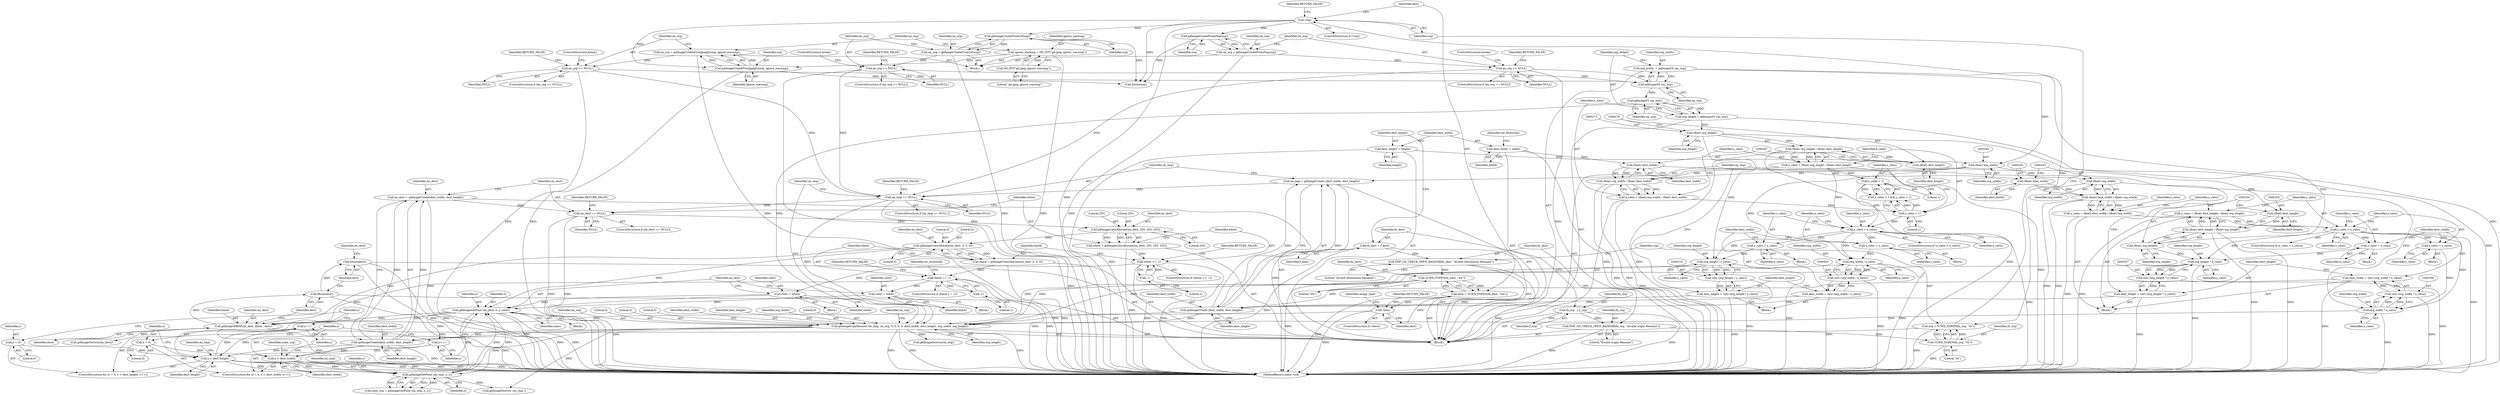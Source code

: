 digraph "0_php-src_b6f13a5ef9d6280cf984826a5de012a32c396cd4?w=1_2@API" {
"1000504" [label="(Call,fclose(dest))"];
"1000502" [label="(Call,fflush(dest))"];
"1000498" [label="(Call,gdImageWBMP(im_dest, black , dest))"];
"1000414" [label="(Call,gdImageColorAllocate(im_dest, 0, 0, 0))"];
"1000400" [label="(Call,gdImageColorAllocate(im_dest, 255, 255, 255))"];
"1000393" [label="(Call,im_dest == NULL)"];
"1000387" [label="(Call,im_dest = gdImageCreate(dest_width, dest_height))"];
"1000389" [label="(Call,gdImageCreate(dest_width, dest_height))"];
"1000372" [label="(Call,gdImageCopyResized (im_tmp, im_org, 0, 0, 0, 0, dest_width, dest_height, org_width, org_height))"];
"1000367" [label="(Call,im_tmp == NULL)"];
"1000361" [label="(Call,im_tmp = gdImageCreate (dest_width, dest_height))"];
"1000363" [label="(Call,gdImageCreate (dest_width, dest_height))"];
"1000347" [label="(Call,dest_width = (int) (org_width * x_ratio))"];
"1000349" [label="(Call,(int) (org_width * x_ratio))"];
"1000351" [label="(Call,org_width * x_ratio)"];
"1000322" [label="(Call,(float) org_width)"];
"1000263" [label="(Call,(float) org_width)"];
"1000252" [label="(Call,org_width  = gdImageSX (im_org))"];
"1000254" [label="(Call,gdImageSX (im_org))"];
"1000231" [label="(Call,im_org == NULL)"];
"1000225" [label="(Call,im_org = gdImageCreateFromJpegEx(org, ignore_warning))"];
"1000227" [label="(Call,gdImageCreateFromJpegEx(org, ignore_warning))"];
"1000191" [label="(Call,!org)"];
"1000185" [label="(Call,org = VCWD_FOPEN(fn_org, \"rb\"))"];
"1000187" [label="(Call,VCWD_FOPEN(fn_org, \"rb\"))"];
"1000179" [label="(Call,PHP_GD_CHECK_OPEN_BASEDIR(fn_org, \"Invalid origin filename\"))"];
"1000154" [label="(Call,fn_org  = f_org)"];
"1000221" [label="(Call,ignore_warning = INI_INT(\"gd.jpeg_ignore_warning\"))"];
"1000223" [label="(Call,INI_INT(\"gd.jpeg_ignore_warning\"))"];
"1000214" [label="(Call,im_org == NULL)"];
"1000209" [label="(Call,im_org = gdImageCreateFromGif(org))"];
"1000211" [label="(Call,gdImageCreateFromGif(org))"];
"1000243" [label="(Call,im_org == NULL)"];
"1000238" [label="(Call,im_org = gdImageCreateFromPng(org))"];
"1000240" [label="(Call,gdImageCreateFromPng(org))"];
"1000339" [label="(Call,x_ratio = y_ratio)"];
"1000335" [label="(Call,y_ratio < x_ratio)"];
"1000325" [label="(Call,y_ratio = (float) dest_height / (float) org_height)"];
"1000327" [label="(Call,(float) dest_height / (float) org_height)"];
"1000328" [label="(Call,(float) dest_height)"];
"1000275" [label="(Call,(float) dest_height)"];
"1000160" [label="(Call,dest_height = height)"];
"1000331" [label="(Call,(float) org_height)"];
"1000272" [label="(Call,(float) org_height)"];
"1000256" [label="(Call,org_height = gdImageSY (im_org))"];
"1000258" [label="(Call,gdImageSY (im_org))"];
"1000316" [label="(Call,x_ratio = (float) dest_width / (float) org_width)"];
"1000318" [label="(Call,(float) dest_width / (float) org_width)"];
"1000319" [label="(Call,(float) dest_width)"];
"1000266" [label="(Call,(float) dest_width)"];
"1000163" [label="(Call,dest_width = width)"];
"1000300" [label="(Call,dest_width = (int) (org_width / x_ratio))"];
"1000302" [label="(Call,(int) (org_width / x_ratio))"];
"1000304" [label="(Call,org_width / x_ratio)"];
"1000292" [label="(Call,x_ratio = y_ratio)"];
"1000288" [label="(Call,y_ratio > x_ratio)"];
"1000283" [label="(Call,y_ratio > 1)"];
"1000269" [label="(Call,y_ratio = (float) org_height / (float) dest_height)"];
"1000271" [label="(Call,(float) org_height / (float) dest_height)"];
"1000280" [label="(Call,x_ratio > 1)"];
"1000260" [label="(Call,x_ratio = (float) org_width / (float) dest_width)"];
"1000262" [label="(Call,(float) org_width / (float) dest_width)"];
"1000307" [label="(Call,dest_height = (int) (org_height / y_ratio))"];
"1000309" [label="(Call,(int) (org_height / y_ratio))"];
"1000311" [label="(Call,org_height / y_ratio)"];
"1000297" [label="(Call,y_ratio = x_ratio)"];
"1000354" [label="(Call,dest_height = (int) (org_height * y_ratio))"];
"1000356" [label="(Call,(int) (org_height * y_ratio))"];
"1000358" [label="(Call,org_height * y_ratio)"];
"1000344" [label="(Call,y_ratio = x_ratio)"];
"1000491" [label="(Call,gdImageSetPixel (im_dest, x, y, color))"];
"1000453" [label="(Call,gdImageGetPixel (im_tmp, x, y))"];
"1000445" [label="(Call,x < dest_width)"];
"1000442" [label="(Call,x = 0)"];
"1000448" [label="(Call,x++)"];
"1000435" [label="(Call,y < dest_height)"];
"1000432" [label="(Call,y = 0)"];
"1000438" [label="(Call,y++)"];
"1000488" [label="(Call,color = white)"];
"1000406" [label="(Call,white == -1)"];
"1000398" [label="(Call,white = gdImageColorAllocate(im_dest, 255, 255, 255))"];
"1000408" [label="(Call,-1)"];
"1000483" [label="(Call,color = black)"];
"1000420" [label="(Call,black == -1)"];
"1000412" [label="(Call,black = gdImageColorAllocate(im_dest, 0, 0, 0))"];
"1000422" [label="(Call,-1)"];
"1000201" [label="(Call,!dest)"];
"1000195" [label="(Call,dest = VCWD_FOPEN(fn_dest, \"wb\"))"];
"1000197" [label="(Call,VCWD_FOPEN(fn_dest, \"wb\"))"];
"1000182" [label="(Call,PHP_GD_CHECK_OPEN_BASEDIR(fn_dest, \"Invalid destination filename\"))"];
"1000157" [label="(Call,fn_dest = f_dest)"];
"1000167" [label="(Identifier,int_threshold)"];
"1000183" [label="(Identifier,fn_dest)"];
"1000433" [label="(Identifier,y)"];
"1000445" [label="(Call,x < dest_width)"];
"1000179" [label="(Call,PHP_GD_CHECK_OPEN_BASEDIR(fn_org, \"Invalid origin filename\"))"];
"1000213" [label="(ControlStructure,if (im_org == NULL))"];
"1000223" [label="(Call,INI_INT(\"gd.jpeg_ignore_warning\"))"];
"1000159" [label="(Identifier,f_dest)"];
"1000307" [label="(Call,dest_height = (int) (org_height / y_ratio))"];
"1000383" [label="(Call,gdImageDestroy(im_org))"];
"1000505" [label="(Identifier,dest)"];
"1000191" [label="(Call,!org)"];
"1000496" [label="(Call,gdImageDestroy (im_tmp ))"];
"1000296" [label="(Block,)"];
"1000156" [label="(Identifier,f_org)"];
"1000343" [label="(Block,)"];
"1000366" [label="(ControlStructure,if (im_tmp == NULL ))"];
"1000340" [label="(Identifier,x_ratio)"];
"1000311" [label="(Call,org_height / y_ratio)"];
"1000324" [label="(Identifier,org_width)"];
"1000162" [label="(Identifier,height)"];
"1000272" [label="(Call,(float) org_height)"];
"1000318" [label="(Call,(float) dest_width / (float) org_width)"];
"1000302" [label="(Call,(int) (org_width / x_ratio))"];
"1000404" [label="(Literal,255)"];
"1000378" [label="(Literal,0)"];
"1000431" [label="(ControlStructure,for (y = 0; y < dest_height; y++))"];
"1000484" [label="(Identifier,color)"];
"1000206" [label="(Identifier,image_type)"];
"1000408" [label="(Call,-1)"];
"1000399" [label="(Identifier,white)"];
"1000187" [label="(Call,VCWD_FOPEN(fn_org, \"rb\"))"];
"1000244" [label="(Identifier,im_org)"];
"1000345" [label="(Identifier,y_ratio)"];
"1000487" [label="(Block,)"];
"1000196" [label="(Identifier,dest)"];
"1000417" [label="(Literal,0)"];
"1000319" [label="(Call,(float) dest_width)"];
"1000230" [label="(ControlStructure,if (im_org == NULL))"];
"1000351" [label="(Call,org_width * x_ratio)"];
"1000185" [label="(Call,org = VCWD_FOPEN(fn_org, \"rb\"))"];
"1000400" [label="(Call,gdImageColorAllocate(im_dest, 255, 255, 255))"];
"1000212" [label="(Identifier,org)"];
"1000330" [label="(Identifier,dest_height)"];
"1000304" [label="(Call,org_width / x_ratio)"];
"1000157" [label="(Call,fn_dest = f_dest)"];
"1000407" [label="(Identifier,white)"];
"1000287" [label="(ControlStructure,if (y_ratio > x_ratio))"];
"1000334" [label="(ControlStructure,if (y_ratio < x_ratio))"];
"1000371" [label="(Identifier,RETURN_FALSE)"];
"1000406" [label="(Call,white == -1)"];
"1000211" [label="(Call,gdImageCreateFromGif(org))"];
"1000348" [label="(Identifier,dest_width)"];
"1000491" [label="(Call,gdImageSetPixel (im_dest, x, y, color))"];
"1000317" [label="(Identifier,x_ratio)"];
"1000373" [label="(Identifier,im_tmp)"];
"1000335" [label="(Call,y_ratio < x_ratio)"];
"1000268" [label="(Identifier,dest_width)"];
"1000263" [label="(Call,(float) org_width)"];
"1000199" [label="(Literal,\"wb\")"];
"1000207" [label="(Block,)"];
"1000485" [label="(Identifier,black)"];
"1000274" [label="(Identifier,org_height)"];
"1000306" [label="(Identifier,x_ratio)"];
"1000393" [label="(Call,im_dest == NULL)"];
"1000288" [label="(Call,y_ratio > x_ratio)"];
"1000280" [label="(Call,x_ratio > 1)"];
"1000395" [label="(Identifier,NULL)"];
"1000281" [label="(Identifier,x_ratio)"];
"1000413" [label="(Identifier,black)"];
"1000226" [label="(Identifier,im_org)"];
"1000275" [label="(Call,(float) dest_height)"];
"1000242" [label="(ControlStructure,if (im_org == NULL))"];
"1000506" [label="(Call,gdImageDestroy(im_dest))"];
"1000391" [label="(Identifier,dest_height)"];
"1000221" [label="(Call,ignore_warning = INI_INT(\"gd.jpeg_ignore_warning\"))"];
"1000432" [label="(Call,y = 0)"];
"1000456" [label="(Identifier,y)"];
"1000298" [label="(Identifier,y_ratio)"];
"1000285" [label="(Literal,1)"];
"1000427" [label="(Identifier,int_threshold)"];
"1000502" [label="(Call,fflush(dest))"];
"1000337" [label="(Identifier,x_ratio)"];
"1000497" [label="(Identifier,im_tmp)"];
"1000509" [label="(MethodReturn,static void)"];
"1000210" [label="(Identifier,im_org)"];
"1000194" [label="(Identifier,RETURN_FALSE)"];
"1000325" [label="(Call,y_ratio = (float) dest_height / (float) org_height)"];
"1000163" [label="(Call,dest_width = width)"];
"1000190" [label="(ControlStructure,if (!org))"];
"1000231" [label="(Call,im_org == NULL)"];
"1000504" [label="(Call,fclose(dest))"];
"1000181" [label="(Literal,\"Invalid origin filename\")"];
"1000322" [label="(Call,(float) org_width)"];
"1000425" [label="(Identifier,RETURN_FALSE)"];
"1000247" [label="(Identifier,RETURN_FALSE)"];
"1000367" [label="(Call,im_tmp == NULL)"];
"1000259" [label="(Identifier,im_org)"];
"1000402" [label="(Literal,255)"];
"1000339" [label="(Call,x_ratio = y_ratio)"];
"1000421" [label="(Identifier,black)"];
"1000354" [label="(Call,dest_height = (int) (org_height * y_ratio))"];
"1000394" [label="(Identifier,im_dest)"];
"1000271" [label="(Call,(float) org_height / (float) dest_height)"];
"1000265" [label="(Identifier,org_width)"];
"1000299" [label="(Identifier,x_ratio)"];
"1000415" [label="(Identifier,im_dest)"];
"1000192" [label="(Identifier,org)"];
"1000316" [label="(Call,x_ratio = (float) dest_width / (float) org_width)"];
"1000305" [label="(Identifier,org_width)"];
"1000500" [label="(Identifier,black)"];
"1000403" [label="(Literal,255)"];
"1000229" [label="(Identifier,ignore_warning)"];
"1000381" [label="(Identifier,org_width)"];
"1000495" [label="(Identifier,color)"];
"1000455" [label="(Identifier,x)"];
"1000225" [label="(Call,im_org = gdImageCreateFromJpegEx(org, ignore_warning))"];
"1000202" [label="(Identifier,dest)"];
"1000382" [label="(Identifier,org_height)"];
"1000398" [label="(Call,white = gdImageColorAllocate(im_dest, 255, 255, 255))"];
"1000186" [label="(Identifier,org)"];
"1000292" [label="(Call,x_ratio = y_ratio)"];
"1000499" [label="(Identifier,im_dest)"];
"1000416" [label="(Literal,0)"];
"1000215" [label="(Identifier,im_org)"];
"1000248" [label="(ControlStructure,break;)"];
"1000349" [label="(Call,(int) (org_width * x_ratio))"];
"1000241" [label="(Identifier,org)"];
"1000437" [label="(Identifier,dest_height)"];
"1000236" [label="(ControlStructure,break;)"];
"1000108" [label="(Block,)"];
"1000452" [label="(Identifier,color_org)"];
"1000344" [label="(Call,y_ratio = x_ratio)"];
"1000409" [label="(Literal,1)"];
"1000232" [label="(Identifier,im_org)"];
"1000450" [label="(Block,)"];
"1000270" [label="(Identifier,y_ratio)"];
"1000353" [label="(Identifier,x_ratio)"];
"1000420" [label="(Call,black == -1)"];
"1000352" [label="(Identifier,org_width)"];
"1000261" [label="(Identifier,x_ratio)"];
"1000266" [label="(Call,(float) dest_width)"];
"1000356" [label="(Call,(int) (org_height * y_ratio))"];
"1000346" [label="(Identifier,x_ratio)"];
"1000488" [label="(Call,color = white)"];
"1000243" [label="(Call,im_org == NULL)"];
"1000269" [label="(Call,y_ratio = (float) org_height / (float) dest_height)"];
"1000362" [label="(Identifier,im_tmp)"];
"1000233" [label="(Identifier,NULL)"];
"1000309" [label="(Call,(int) (org_height / y_ratio))"];
"1000451" [label="(Call,color_org = gdImageGetPixel (im_tmp, x, y))"];
"1000423" [label="(Literal,1)"];
"1000189" [label="(Literal,\"rb\")"];
"1000374" [label="(Identifier,im_org)"];
"1000377" [label="(Literal,0)"];
"1000308" [label="(Identifier,dest_height)"];
"1000201" [label="(Call,!dest)"];
"1000453" [label="(Call,gdImageGetPixel (im_tmp, x, y))"];
"1000262" [label="(Call,(float) org_width / (float) dest_width)"];
"1000336" [label="(Identifier,y_ratio)"];
"1000257" [label="(Identifier,org_height)"];
"1000454" [label="(Identifier,im_tmp)"];
"1000376" [label="(Literal,0)"];
"1000333" [label="(Identifier,org_height)"];
"1000434" [label="(Literal,0)"];
"1000446" [label="(Identifier,x)"];
"1000327" [label="(Call,(float) dest_height / (float) org_height)"];
"1000412" [label="(Call,black = gdImageColorAllocate(im_dest, 0, 0, 0))"];
"1000392" [label="(ControlStructure,if (im_dest == NULL))"];
"1000418" [label="(Literal,0)"];
"1000240" [label="(Call,gdImageCreateFromPng(org))"];
"1000209" [label="(Call,im_org = gdImageCreateFromGif(org))"];
"1000359" [label="(Identifier,org_height)"];
"1000444" [label="(Literal,0)"];
"1000154" [label="(Call,fn_org  = f_org)"];
"1000390" [label="(Identifier,dest_width)"];
"1000365" [label="(Identifier,dest_height)"];
"1000347" [label="(Call,dest_width = (int) (org_width * x_ratio))"];
"1000379" [label="(Identifier,dest_width)"];
"1000363" [label="(Call,gdImageCreate (dest_width, dest_height))"];
"1000422" [label="(Call,-1)"];
"1000483" [label="(Call,color = black)"];
"1000372" [label="(Call,gdImageCopyResized (im_tmp, im_org, 0, 0, 0, 0, dest_width, dest_height, org_width, org_height))"];
"1000388" [label="(Identifier,im_dest)"];
"1000253" [label="(Identifier,org_width)"];
"1000238" [label="(Call,im_org = gdImageCreateFromPng(org))"];
"1000277" [label="(Identifier,dest_height)"];
"1000290" [label="(Identifier,x_ratio)"];
"1000503" [label="(Identifier,dest)"];
"1000507" [label="(Identifier,im_dest)"];
"1000449" [label="(Identifier,x)"];
"1000164" [label="(Identifier,dest_width)"];
"1000180" [label="(Identifier,fn_org)"];
"1000297" [label="(Call,y_ratio = x_ratio)"];
"1000254" [label="(Call,gdImageSX (im_org))"];
"1000161" [label="(Identifier,dest_height)"];
"1000380" [label="(Identifier,dest_height)"];
"1000360" [label="(Identifier,y_ratio)"];
"1000361" [label="(Call,im_tmp = gdImageCreate (dest_width, dest_height))"];
"1000204" [label="(Identifier,RETURN_FALSE)"];
"1000439" [label="(Identifier,y)"];
"1000493" [label="(Identifier,x)"];
"1000441" [label="(ControlStructure,for (x = 0; x < dest_width; x++))"];
"1000401" [label="(Identifier,im_dest)"];
"1000235" [label="(Identifier,RETURN_FALSE)"];
"1000389" [label="(Call,gdImageCreate(dest_width, dest_height))"];
"1000289" [label="(Identifier,y_ratio)"];
"1000315" [label="(Block,)"];
"1000284" [label="(Identifier,y_ratio)"];
"1000442" [label="(Call,x = 0)"];
"1000411" [label="(Identifier,RETURN_FALSE)"];
"1000256" [label="(Call,org_height = gdImageSY (im_org))"];
"1000301" [label="(Identifier,dest_width)"];
"1000219" [label="(ControlStructure,break;)"];
"1000283" [label="(Call,y_ratio > 1)"];
"1000492" [label="(Identifier,im_dest)"];
"1000155" [label="(Identifier,fn_org)"];
"1000375" [label="(Literal,0)"];
"1000482" [label="(Block,)"];
"1000369" [label="(Identifier,NULL)"];
"1000214" [label="(Call,im_org == NULL)"];
"1000364" [label="(Identifier,dest_width)"];
"1000313" [label="(Identifier,y_ratio)"];
"1000443" [label="(Identifier,x)"];
"1000326" [label="(Identifier,y_ratio)"];
"1000198" [label="(Identifier,fn_dest)"];
"1000224" [label="(Literal,\"gd.jpeg_ignore_warning\")"];
"1000368" [label="(Identifier,im_tmp)"];
"1000255" [label="(Identifier,im_org)"];
"1000321" [label="(Identifier,dest_width)"];
"1000239" [label="(Identifier,im_org)"];
"1000160" [label="(Call,dest_height = height)"];
"1000447" [label="(Identifier,dest_width)"];
"1000195" [label="(Call,dest = VCWD_FOPEN(fn_dest, \"wb\"))"];
"1000165" [label="(Identifier,width)"];
"1000279" [label="(Call,x_ratio > 1 && y_ratio > 1)"];
"1000358" [label="(Call,org_height * y_ratio)"];
"1000414" [label="(Call,gdImageColorAllocate(im_dest, 0, 0, 0))"];
"1000397" [label="(Identifier,RETURN_FALSE)"];
"1000384" [label="(Identifier,im_org)"];
"1000385" [label="(Call,fclose(org))"];
"1000188" [label="(Identifier,fn_org)"];
"1000436" [label="(Identifier,y)"];
"1000222" [label="(Identifier,ignore_warning)"];
"1000490" [label="(Identifier,white)"];
"1000158" [label="(Identifier,fn_dest)"];
"1000405" [label="(ControlStructure,if (white == -1))"];
"1000498" [label="(Call,gdImageWBMP(im_dest, black , dest))"];
"1000438" [label="(Call,y++)"];
"1000200" [label="(ControlStructure,if (!dest))"];
"1000328" [label="(Call,(float) dest_height)"];
"1000294" [label="(Identifier,y_ratio)"];
"1000355" [label="(Identifier,dest_height)"];
"1000218" [label="(Identifier,RETURN_FALSE)"];
"1000435" [label="(Call,y < dest_height)"];
"1000282" [label="(Literal,1)"];
"1000419" [label="(ControlStructure,if (black == -1))"];
"1000341" [label="(Identifier,y_ratio)"];
"1000228" [label="(Identifier,org)"];
"1000338" [label="(Block,)"];
"1000258" [label="(Call,gdImageSY (im_org))"];
"1000331" [label="(Call,(float) org_height)"];
"1000252" [label="(Call,org_width  = gdImageSX (im_org))"];
"1000387" [label="(Call,im_dest = gdImageCreate(dest_width, dest_height))"];
"1000286" [label="(Block,)"];
"1000245" [label="(Identifier,NULL)"];
"1000291" [label="(Block,)"];
"1000293" [label="(Identifier,x_ratio)"];
"1000312" [label="(Identifier,org_height)"];
"1000300" [label="(Call,dest_width = (int) (org_width / x_ratio))"];
"1000501" [label="(Identifier,dest)"];
"1000260" [label="(Call,x_ratio = (float) org_width / (float) dest_width)"];
"1000197" [label="(Call,VCWD_FOPEN(fn_dest, \"wb\"))"];
"1000489" [label="(Identifier,color)"];
"1000182" [label="(Call,PHP_GD_CHECK_OPEN_BASEDIR(fn_dest, \"Invalid destination filename\"))"];
"1000227" [label="(Call,gdImageCreateFromJpegEx(org, ignore_warning))"];
"1000494" [label="(Identifier,y)"];
"1000216" [label="(Identifier,NULL)"];
"1000448" [label="(Call,x++)"];
"1000184" [label="(Literal,\"Invalid destination filename\")"];
"1000504" -> "1000108"  [label="AST: "];
"1000504" -> "1000505"  [label="CFG: "];
"1000505" -> "1000504"  [label="AST: "];
"1000507" -> "1000504"  [label="CFG: "];
"1000504" -> "1000509"  [label="DDG: "];
"1000504" -> "1000509"  [label="DDG: "];
"1000502" -> "1000504"  [label="DDG: "];
"1000502" -> "1000108"  [label="AST: "];
"1000502" -> "1000503"  [label="CFG: "];
"1000503" -> "1000502"  [label="AST: "];
"1000505" -> "1000502"  [label="CFG: "];
"1000502" -> "1000509"  [label="DDG: "];
"1000498" -> "1000502"  [label="DDG: "];
"1000498" -> "1000108"  [label="AST: "];
"1000498" -> "1000501"  [label="CFG: "];
"1000499" -> "1000498"  [label="AST: "];
"1000500" -> "1000498"  [label="AST: "];
"1000501" -> "1000498"  [label="AST: "];
"1000503" -> "1000498"  [label="CFG: "];
"1000498" -> "1000509"  [label="DDG: "];
"1000498" -> "1000509"  [label="DDG: "];
"1000414" -> "1000498"  [label="DDG: "];
"1000491" -> "1000498"  [label="DDG: "];
"1000420" -> "1000498"  [label="DDG: "];
"1000201" -> "1000498"  [label="DDG: "];
"1000498" -> "1000506"  [label="DDG: "];
"1000414" -> "1000412"  [label="AST: "];
"1000414" -> "1000418"  [label="CFG: "];
"1000415" -> "1000414"  [label="AST: "];
"1000416" -> "1000414"  [label="AST: "];
"1000417" -> "1000414"  [label="AST: "];
"1000418" -> "1000414"  [label="AST: "];
"1000412" -> "1000414"  [label="CFG: "];
"1000414" -> "1000412"  [label="DDG: "];
"1000414" -> "1000412"  [label="DDG: "];
"1000400" -> "1000414"  [label="DDG: "];
"1000414" -> "1000491"  [label="DDG: "];
"1000400" -> "1000398"  [label="AST: "];
"1000400" -> "1000404"  [label="CFG: "];
"1000401" -> "1000400"  [label="AST: "];
"1000402" -> "1000400"  [label="AST: "];
"1000403" -> "1000400"  [label="AST: "];
"1000404" -> "1000400"  [label="AST: "];
"1000398" -> "1000400"  [label="CFG: "];
"1000400" -> "1000398"  [label="DDG: "];
"1000400" -> "1000398"  [label="DDG: "];
"1000393" -> "1000400"  [label="DDG: "];
"1000393" -> "1000392"  [label="AST: "];
"1000393" -> "1000395"  [label="CFG: "];
"1000394" -> "1000393"  [label="AST: "];
"1000395" -> "1000393"  [label="AST: "];
"1000397" -> "1000393"  [label="CFG: "];
"1000399" -> "1000393"  [label="CFG: "];
"1000393" -> "1000509"  [label="DDG: "];
"1000393" -> "1000509"  [label="DDG: "];
"1000387" -> "1000393"  [label="DDG: "];
"1000367" -> "1000393"  [label="DDG: "];
"1000387" -> "1000108"  [label="AST: "];
"1000387" -> "1000389"  [label="CFG: "];
"1000388" -> "1000387"  [label="AST: "];
"1000389" -> "1000387"  [label="AST: "];
"1000394" -> "1000387"  [label="CFG: "];
"1000387" -> "1000509"  [label="DDG: "];
"1000389" -> "1000387"  [label="DDG: "];
"1000389" -> "1000387"  [label="DDG: "];
"1000389" -> "1000391"  [label="CFG: "];
"1000390" -> "1000389"  [label="AST: "];
"1000391" -> "1000389"  [label="AST: "];
"1000389" -> "1000509"  [label="DDG: "];
"1000372" -> "1000389"  [label="DDG: "];
"1000372" -> "1000389"  [label="DDG: "];
"1000389" -> "1000435"  [label="DDG: "];
"1000389" -> "1000445"  [label="DDG: "];
"1000372" -> "1000108"  [label="AST: "];
"1000372" -> "1000382"  [label="CFG: "];
"1000373" -> "1000372"  [label="AST: "];
"1000374" -> "1000372"  [label="AST: "];
"1000375" -> "1000372"  [label="AST: "];
"1000376" -> "1000372"  [label="AST: "];
"1000377" -> "1000372"  [label="AST: "];
"1000378" -> "1000372"  [label="AST: "];
"1000379" -> "1000372"  [label="AST: "];
"1000380" -> "1000372"  [label="AST: "];
"1000381" -> "1000372"  [label="AST: "];
"1000382" -> "1000372"  [label="AST: "];
"1000384" -> "1000372"  [label="CFG: "];
"1000372" -> "1000509"  [label="DDG: "];
"1000372" -> "1000509"  [label="DDG: "];
"1000372" -> "1000509"  [label="DDG: "];
"1000367" -> "1000372"  [label="DDG: "];
"1000258" -> "1000372"  [label="DDG: "];
"1000363" -> "1000372"  [label="DDG: "];
"1000363" -> "1000372"  [label="DDG: "];
"1000304" -> "1000372"  [label="DDG: "];
"1000351" -> "1000372"  [label="DDG: "];
"1000311" -> "1000372"  [label="DDG: "];
"1000358" -> "1000372"  [label="DDG: "];
"1000372" -> "1000383"  [label="DDG: "];
"1000372" -> "1000453"  [label="DDG: "];
"1000372" -> "1000496"  [label="DDG: "];
"1000367" -> "1000366"  [label="AST: "];
"1000367" -> "1000369"  [label="CFG: "];
"1000368" -> "1000367"  [label="AST: "];
"1000369" -> "1000367"  [label="AST: "];
"1000371" -> "1000367"  [label="CFG: "];
"1000373" -> "1000367"  [label="CFG: "];
"1000367" -> "1000509"  [label="DDG: "];
"1000361" -> "1000367"  [label="DDG: "];
"1000231" -> "1000367"  [label="DDG: "];
"1000214" -> "1000367"  [label="DDG: "];
"1000243" -> "1000367"  [label="DDG: "];
"1000361" -> "1000108"  [label="AST: "];
"1000361" -> "1000363"  [label="CFG: "];
"1000362" -> "1000361"  [label="AST: "];
"1000363" -> "1000361"  [label="AST: "];
"1000368" -> "1000361"  [label="CFG: "];
"1000361" -> "1000509"  [label="DDG: "];
"1000363" -> "1000361"  [label="DDG: "];
"1000363" -> "1000361"  [label="DDG: "];
"1000363" -> "1000365"  [label="CFG: "];
"1000364" -> "1000363"  [label="AST: "];
"1000365" -> "1000363"  [label="AST: "];
"1000347" -> "1000363"  [label="DDG: "];
"1000300" -> "1000363"  [label="DDG: "];
"1000307" -> "1000363"  [label="DDG: "];
"1000354" -> "1000363"  [label="DDG: "];
"1000347" -> "1000315"  [label="AST: "];
"1000347" -> "1000349"  [label="CFG: "];
"1000348" -> "1000347"  [label="AST: "];
"1000349" -> "1000347"  [label="AST: "];
"1000355" -> "1000347"  [label="CFG: "];
"1000347" -> "1000509"  [label="DDG: "];
"1000349" -> "1000347"  [label="DDG: "];
"1000349" -> "1000351"  [label="CFG: "];
"1000350" -> "1000349"  [label="AST: "];
"1000351" -> "1000349"  [label="AST: "];
"1000349" -> "1000509"  [label="DDG: "];
"1000351" -> "1000349"  [label="DDG: "];
"1000351" -> "1000349"  [label="DDG: "];
"1000351" -> "1000353"  [label="CFG: "];
"1000352" -> "1000351"  [label="AST: "];
"1000353" -> "1000351"  [label="AST: "];
"1000351" -> "1000509"  [label="DDG: "];
"1000322" -> "1000351"  [label="DDG: "];
"1000339" -> "1000351"  [label="DDG: "];
"1000335" -> "1000351"  [label="DDG: "];
"1000322" -> "1000318"  [label="AST: "];
"1000322" -> "1000324"  [label="CFG: "];
"1000323" -> "1000322"  [label="AST: "];
"1000324" -> "1000322"  [label="AST: "];
"1000318" -> "1000322"  [label="CFG: "];
"1000322" -> "1000318"  [label="DDG: "];
"1000263" -> "1000322"  [label="DDG: "];
"1000263" -> "1000262"  [label="AST: "];
"1000263" -> "1000265"  [label="CFG: "];
"1000264" -> "1000263"  [label="AST: "];
"1000265" -> "1000263"  [label="AST: "];
"1000267" -> "1000263"  [label="CFG: "];
"1000263" -> "1000262"  [label="DDG: "];
"1000252" -> "1000263"  [label="DDG: "];
"1000263" -> "1000304"  [label="DDG: "];
"1000252" -> "1000108"  [label="AST: "];
"1000252" -> "1000254"  [label="CFG: "];
"1000253" -> "1000252"  [label="AST: "];
"1000254" -> "1000252"  [label="AST: "];
"1000257" -> "1000252"  [label="CFG: "];
"1000252" -> "1000509"  [label="DDG: "];
"1000254" -> "1000252"  [label="DDG: "];
"1000254" -> "1000255"  [label="CFG: "];
"1000255" -> "1000254"  [label="AST: "];
"1000231" -> "1000254"  [label="DDG: "];
"1000214" -> "1000254"  [label="DDG: "];
"1000243" -> "1000254"  [label="DDG: "];
"1000254" -> "1000258"  [label="DDG: "];
"1000231" -> "1000230"  [label="AST: "];
"1000231" -> "1000233"  [label="CFG: "];
"1000232" -> "1000231"  [label="AST: "];
"1000233" -> "1000231"  [label="AST: "];
"1000235" -> "1000231"  [label="CFG: "];
"1000236" -> "1000231"  [label="CFG: "];
"1000231" -> "1000509"  [label="DDG: "];
"1000225" -> "1000231"  [label="DDG: "];
"1000225" -> "1000207"  [label="AST: "];
"1000225" -> "1000227"  [label="CFG: "];
"1000226" -> "1000225"  [label="AST: "];
"1000227" -> "1000225"  [label="AST: "];
"1000232" -> "1000225"  [label="CFG: "];
"1000225" -> "1000509"  [label="DDG: "];
"1000227" -> "1000225"  [label="DDG: "];
"1000227" -> "1000225"  [label="DDG: "];
"1000227" -> "1000229"  [label="CFG: "];
"1000228" -> "1000227"  [label="AST: "];
"1000229" -> "1000227"  [label="AST: "];
"1000227" -> "1000509"  [label="DDG: "];
"1000191" -> "1000227"  [label="DDG: "];
"1000221" -> "1000227"  [label="DDG: "];
"1000227" -> "1000385"  [label="DDG: "];
"1000191" -> "1000190"  [label="AST: "];
"1000191" -> "1000192"  [label="CFG: "];
"1000192" -> "1000191"  [label="AST: "];
"1000194" -> "1000191"  [label="CFG: "];
"1000196" -> "1000191"  [label="CFG: "];
"1000191" -> "1000509"  [label="DDG: "];
"1000185" -> "1000191"  [label="DDG: "];
"1000191" -> "1000211"  [label="DDG: "];
"1000191" -> "1000240"  [label="DDG: "];
"1000191" -> "1000385"  [label="DDG: "];
"1000185" -> "1000108"  [label="AST: "];
"1000185" -> "1000187"  [label="CFG: "];
"1000186" -> "1000185"  [label="AST: "];
"1000187" -> "1000185"  [label="AST: "];
"1000192" -> "1000185"  [label="CFG: "];
"1000185" -> "1000509"  [label="DDG: "];
"1000187" -> "1000185"  [label="DDG: "];
"1000187" -> "1000185"  [label="DDG: "];
"1000187" -> "1000189"  [label="CFG: "];
"1000188" -> "1000187"  [label="AST: "];
"1000189" -> "1000187"  [label="AST: "];
"1000187" -> "1000509"  [label="DDG: "];
"1000179" -> "1000187"  [label="DDG: "];
"1000179" -> "1000108"  [label="AST: "];
"1000179" -> "1000181"  [label="CFG: "];
"1000180" -> "1000179"  [label="AST: "];
"1000181" -> "1000179"  [label="AST: "];
"1000183" -> "1000179"  [label="CFG: "];
"1000179" -> "1000509"  [label="DDG: "];
"1000154" -> "1000179"  [label="DDG: "];
"1000154" -> "1000108"  [label="AST: "];
"1000154" -> "1000156"  [label="CFG: "];
"1000155" -> "1000154"  [label="AST: "];
"1000156" -> "1000154"  [label="AST: "];
"1000158" -> "1000154"  [label="CFG: "];
"1000154" -> "1000509"  [label="DDG: "];
"1000221" -> "1000207"  [label="AST: "];
"1000221" -> "1000223"  [label="CFG: "];
"1000222" -> "1000221"  [label="AST: "];
"1000223" -> "1000221"  [label="AST: "];
"1000226" -> "1000221"  [label="CFG: "];
"1000221" -> "1000509"  [label="DDG: "];
"1000223" -> "1000221"  [label="DDG: "];
"1000223" -> "1000224"  [label="CFG: "];
"1000224" -> "1000223"  [label="AST: "];
"1000214" -> "1000213"  [label="AST: "];
"1000214" -> "1000216"  [label="CFG: "];
"1000215" -> "1000214"  [label="AST: "];
"1000216" -> "1000214"  [label="AST: "];
"1000218" -> "1000214"  [label="CFG: "];
"1000219" -> "1000214"  [label="CFG: "];
"1000214" -> "1000509"  [label="DDG: "];
"1000209" -> "1000214"  [label="DDG: "];
"1000209" -> "1000207"  [label="AST: "];
"1000209" -> "1000211"  [label="CFG: "];
"1000210" -> "1000209"  [label="AST: "];
"1000211" -> "1000209"  [label="AST: "];
"1000215" -> "1000209"  [label="CFG: "];
"1000209" -> "1000509"  [label="DDG: "];
"1000211" -> "1000209"  [label="DDG: "];
"1000211" -> "1000212"  [label="CFG: "];
"1000212" -> "1000211"  [label="AST: "];
"1000211" -> "1000385"  [label="DDG: "];
"1000243" -> "1000242"  [label="AST: "];
"1000243" -> "1000245"  [label="CFG: "];
"1000244" -> "1000243"  [label="AST: "];
"1000245" -> "1000243"  [label="AST: "];
"1000247" -> "1000243"  [label="CFG: "];
"1000248" -> "1000243"  [label="CFG: "];
"1000243" -> "1000509"  [label="DDG: "];
"1000238" -> "1000243"  [label="DDG: "];
"1000238" -> "1000207"  [label="AST: "];
"1000238" -> "1000240"  [label="CFG: "];
"1000239" -> "1000238"  [label="AST: "];
"1000240" -> "1000238"  [label="AST: "];
"1000244" -> "1000238"  [label="CFG: "];
"1000238" -> "1000509"  [label="DDG: "];
"1000240" -> "1000238"  [label="DDG: "];
"1000240" -> "1000241"  [label="CFG: "];
"1000241" -> "1000240"  [label="AST: "];
"1000240" -> "1000385"  [label="DDG: "];
"1000339" -> "1000338"  [label="AST: "];
"1000339" -> "1000341"  [label="CFG: "];
"1000340" -> "1000339"  [label="AST: "];
"1000341" -> "1000339"  [label="AST: "];
"1000348" -> "1000339"  [label="CFG: "];
"1000335" -> "1000339"  [label="DDG: "];
"1000335" -> "1000334"  [label="AST: "];
"1000335" -> "1000337"  [label="CFG: "];
"1000336" -> "1000335"  [label="AST: "];
"1000337" -> "1000335"  [label="AST: "];
"1000340" -> "1000335"  [label="CFG: "];
"1000345" -> "1000335"  [label="CFG: "];
"1000335" -> "1000509"  [label="DDG: "];
"1000325" -> "1000335"  [label="DDG: "];
"1000316" -> "1000335"  [label="DDG: "];
"1000335" -> "1000344"  [label="DDG: "];
"1000335" -> "1000358"  [label="DDG: "];
"1000325" -> "1000315"  [label="AST: "];
"1000325" -> "1000327"  [label="CFG: "];
"1000326" -> "1000325"  [label="AST: "];
"1000327" -> "1000325"  [label="AST: "];
"1000336" -> "1000325"  [label="CFG: "];
"1000325" -> "1000509"  [label="DDG: "];
"1000327" -> "1000325"  [label="DDG: "];
"1000327" -> "1000325"  [label="DDG: "];
"1000327" -> "1000331"  [label="CFG: "];
"1000328" -> "1000327"  [label="AST: "];
"1000331" -> "1000327"  [label="AST: "];
"1000327" -> "1000509"  [label="DDG: "];
"1000327" -> "1000509"  [label="DDG: "];
"1000328" -> "1000327"  [label="DDG: "];
"1000331" -> "1000327"  [label="DDG: "];
"1000328" -> "1000330"  [label="CFG: "];
"1000329" -> "1000328"  [label="AST: "];
"1000330" -> "1000328"  [label="AST: "];
"1000332" -> "1000328"  [label="CFG: "];
"1000275" -> "1000328"  [label="DDG: "];
"1000275" -> "1000271"  [label="AST: "];
"1000275" -> "1000277"  [label="CFG: "];
"1000276" -> "1000275"  [label="AST: "];
"1000277" -> "1000275"  [label="AST: "];
"1000271" -> "1000275"  [label="CFG: "];
"1000275" -> "1000271"  [label="DDG: "];
"1000160" -> "1000275"  [label="DDG: "];
"1000160" -> "1000108"  [label="AST: "];
"1000160" -> "1000162"  [label="CFG: "];
"1000161" -> "1000160"  [label="AST: "];
"1000162" -> "1000160"  [label="AST: "];
"1000164" -> "1000160"  [label="CFG: "];
"1000160" -> "1000509"  [label="DDG: "];
"1000331" -> "1000333"  [label="CFG: "];
"1000332" -> "1000331"  [label="AST: "];
"1000333" -> "1000331"  [label="AST: "];
"1000272" -> "1000331"  [label="DDG: "];
"1000331" -> "1000358"  [label="DDG: "];
"1000272" -> "1000271"  [label="AST: "];
"1000272" -> "1000274"  [label="CFG: "];
"1000273" -> "1000272"  [label="AST: "];
"1000274" -> "1000272"  [label="AST: "];
"1000276" -> "1000272"  [label="CFG: "];
"1000272" -> "1000271"  [label="DDG: "];
"1000256" -> "1000272"  [label="DDG: "];
"1000272" -> "1000311"  [label="DDG: "];
"1000256" -> "1000108"  [label="AST: "];
"1000256" -> "1000258"  [label="CFG: "];
"1000257" -> "1000256"  [label="AST: "];
"1000258" -> "1000256"  [label="AST: "];
"1000261" -> "1000256"  [label="CFG: "];
"1000256" -> "1000509"  [label="DDG: "];
"1000258" -> "1000256"  [label="DDG: "];
"1000258" -> "1000259"  [label="CFG: "];
"1000259" -> "1000258"  [label="AST: "];
"1000316" -> "1000315"  [label="AST: "];
"1000316" -> "1000318"  [label="CFG: "];
"1000317" -> "1000316"  [label="AST: "];
"1000318" -> "1000316"  [label="AST: "];
"1000326" -> "1000316"  [label="CFG: "];
"1000316" -> "1000509"  [label="DDG: "];
"1000318" -> "1000316"  [label="DDG: "];
"1000318" -> "1000316"  [label="DDG: "];
"1000319" -> "1000318"  [label="AST: "];
"1000318" -> "1000509"  [label="DDG: "];
"1000318" -> "1000509"  [label="DDG: "];
"1000319" -> "1000318"  [label="DDG: "];
"1000319" -> "1000321"  [label="CFG: "];
"1000320" -> "1000319"  [label="AST: "];
"1000321" -> "1000319"  [label="AST: "];
"1000323" -> "1000319"  [label="CFG: "];
"1000266" -> "1000319"  [label="DDG: "];
"1000266" -> "1000262"  [label="AST: "];
"1000266" -> "1000268"  [label="CFG: "];
"1000267" -> "1000266"  [label="AST: "];
"1000268" -> "1000266"  [label="AST: "];
"1000262" -> "1000266"  [label="CFG: "];
"1000266" -> "1000262"  [label="DDG: "];
"1000163" -> "1000266"  [label="DDG: "];
"1000163" -> "1000108"  [label="AST: "];
"1000163" -> "1000165"  [label="CFG: "];
"1000164" -> "1000163"  [label="AST: "];
"1000165" -> "1000163"  [label="AST: "];
"1000167" -> "1000163"  [label="CFG: "];
"1000163" -> "1000509"  [label="DDG: "];
"1000300" -> "1000286"  [label="AST: "];
"1000300" -> "1000302"  [label="CFG: "];
"1000301" -> "1000300"  [label="AST: "];
"1000302" -> "1000300"  [label="AST: "];
"1000308" -> "1000300"  [label="CFG: "];
"1000300" -> "1000509"  [label="DDG: "];
"1000302" -> "1000300"  [label="DDG: "];
"1000302" -> "1000304"  [label="CFG: "];
"1000303" -> "1000302"  [label="AST: "];
"1000304" -> "1000302"  [label="AST: "];
"1000302" -> "1000509"  [label="DDG: "];
"1000304" -> "1000302"  [label="DDG: "];
"1000304" -> "1000302"  [label="DDG: "];
"1000304" -> "1000306"  [label="CFG: "];
"1000305" -> "1000304"  [label="AST: "];
"1000306" -> "1000304"  [label="AST: "];
"1000304" -> "1000509"  [label="DDG: "];
"1000292" -> "1000304"  [label="DDG: "];
"1000288" -> "1000304"  [label="DDG: "];
"1000292" -> "1000291"  [label="AST: "];
"1000292" -> "1000294"  [label="CFG: "];
"1000293" -> "1000292"  [label="AST: "];
"1000294" -> "1000292"  [label="AST: "];
"1000301" -> "1000292"  [label="CFG: "];
"1000288" -> "1000292"  [label="DDG: "];
"1000288" -> "1000287"  [label="AST: "];
"1000288" -> "1000290"  [label="CFG: "];
"1000289" -> "1000288"  [label="AST: "];
"1000290" -> "1000288"  [label="AST: "];
"1000293" -> "1000288"  [label="CFG: "];
"1000298" -> "1000288"  [label="CFG: "];
"1000288" -> "1000509"  [label="DDG: "];
"1000283" -> "1000288"  [label="DDG: "];
"1000269" -> "1000288"  [label="DDG: "];
"1000280" -> "1000288"  [label="DDG: "];
"1000288" -> "1000297"  [label="DDG: "];
"1000288" -> "1000311"  [label="DDG: "];
"1000283" -> "1000279"  [label="AST: "];
"1000283" -> "1000285"  [label="CFG: "];
"1000284" -> "1000283"  [label="AST: "];
"1000285" -> "1000283"  [label="AST: "];
"1000279" -> "1000283"  [label="CFG: "];
"1000283" -> "1000279"  [label="DDG: "];
"1000283" -> "1000279"  [label="DDG: "];
"1000269" -> "1000283"  [label="DDG: "];
"1000269" -> "1000108"  [label="AST: "];
"1000269" -> "1000271"  [label="CFG: "];
"1000270" -> "1000269"  [label="AST: "];
"1000271" -> "1000269"  [label="AST: "];
"1000281" -> "1000269"  [label="CFG: "];
"1000269" -> "1000509"  [label="DDG: "];
"1000271" -> "1000269"  [label="DDG: "];
"1000271" -> "1000269"  [label="DDG: "];
"1000271" -> "1000509"  [label="DDG: "];
"1000271" -> "1000509"  [label="DDG: "];
"1000280" -> "1000279"  [label="AST: "];
"1000280" -> "1000282"  [label="CFG: "];
"1000281" -> "1000280"  [label="AST: "];
"1000282" -> "1000280"  [label="AST: "];
"1000284" -> "1000280"  [label="CFG: "];
"1000279" -> "1000280"  [label="CFG: "];
"1000280" -> "1000279"  [label="DDG: "];
"1000280" -> "1000279"  [label="DDG: "];
"1000260" -> "1000280"  [label="DDG: "];
"1000260" -> "1000108"  [label="AST: "];
"1000260" -> "1000262"  [label="CFG: "];
"1000261" -> "1000260"  [label="AST: "];
"1000262" -> "1000260"  [label="AST: "];
"1000270" -> "1000260"  [label="CFG: "];
"1000260" -> "1000509"  [label="DDG: "];
"1000262" -> "1000260"  [label="DDG: "];
"1000262" -> "1000260"  [label="DDG: "];
"1000262" -> "1000509"  [label="DDG: "];
"1000262" -> "1000509"  [label="DDG: "];
"1000307" -> "1000286"  [label="AST: "];
"1000307" -> "1000309"  [label="CFG: "];
"1000308" -> "1000307"  [label="AST: "];
"1000309" -> "1000307"  [label="AST: "];
"1000362" -> "1000307"  [label="CFG: "];
"1000307" -> "1000509"  [label="DDG: "];
"1000309" -> "1000307"  [label="DDG: "];
"1000309" -> "1000311"  [label="CFG: "];
"1000310" -> "1000309"  [label="AST: "];
"1000311" -> "1000309"  [label="AST: "];
"1000309" -> "1000509"  [label="DDG: "];
"1000311" -> "1000309"  [label="DDG: "];
"1000311" -> "1000309"  [label="DDG: "];
"1000311" -> "1000313"  [label="CFG: "];
"1000312" -> "1000311"  [label="AST: "];
"1000313" -> "1000311"  [label="AST: "];
"1000311" -> "1000509"  [label="DDG: "];
"1000297" -> "1000311"  [label="DDG: "];
"1000297" -> "1000296"  [label="AST: "];
"1000297" -> "1000299"  [label="CFG: "];
"1000298" -> "1000297"  [label="AST: "];
"1000299" -> "1000297"  [label="AST: "];
"1000301" -> "1000297"  [label="CFG: "];
"1000354" -> "1000315"  [label="AST: "];
"1000354" -> "1000356"  [label="CFG: "];
"1000355" -> "1000354"  [label="AST: "];
"1000356" -> "1000354"  [label="AST: "];
"1000362" -> "1000354"  [label="CFG: "];
"1000354" -> "1000509"  [label="DDG: "];
"1000356" -> "1000354"  [label="DDG: "];
"1000356" -> "1000358"  [label="CFG: "];
"1000357" -> "1000356"  [label="AST: "];
"1000358" -> "1000356"  [label="AST: "];
"1000356" -> "1000509"  [label="DDG: "];
"1000358" -> "1000356"  [label="DDG: "];
"1000358" -> "1000356"  [label="DDG: "];
"1000358" -> "1000360"  [label="CFG: "];
"1000359" -> "1000358"  [label="AST: "];
"1000360" -> "1000358"  [label="AST: "];
"1000358" -> "1000509"  [label="DDG: "];
"1000344" -> "1000358"  [label="DDG: "];
"1000344" -> "1000343"  [label="AST: "];
"1000344" -> "1000346"  [label="CFG: "];
"1000345" -> "1000344"  [label="AST: "];
"1000346" -> "1000344"  [label="AST: "];
"1000348" -> "1000344"  [label="CFG: "];
"1000491" -> "1000450"  [label="AST: "];
"1000491" -> "1000495"  [label="CFG: "];
"1000492" -> "1000491"  [label="AST: "];
"1000493" -> "1000491"  [label="AST: "];
"1000494" -> "1000491"  [label="AST: "];
"1000495" -> "1000491"  [label="AST: "];
"1000449" -> "1000491"  [label="CFG: "];
"1000491" -> "1000509"  [label="DDG: "];
"1000491" -> "1000509"  [label="DDG: "];
"1000491" -> "1000438"  [label="DDG: "];
"1000491" -> "1000448"  [label="DDG: "];
"1000491" -> "1000453"  [label="DDG: "];
"1000453" -> "1000491"  [label="DDG: "];
"1000453" -> "1000491"  [label="DDG: "];
"1000488" -> "1000491"  [label="DDG: "];
"1000483" -> "1000491"  [label="DDG: "];
"1000453" -> "1000451"  [label="AST: "];
"1000453" -> "1000456"  [label="CFG: "];
"1000454" -> "1000453"  [label="AST: "];
"1000455" -> "1000453"  [label="AST: "];
"1000456" -> "1000453"  [label="AST: "];
"1000451" -> "1000453"  [label="CFG: "];
"1000453" -> "1000451"  [label="DDG: "];
"1000453" -> "1000451"  [label="DDG: "];
"1000453" -> "1000451"  [label="DDG: "];
"1000445" -> "1000453"  [label="DDG: "];
"1000435" -> "1000453"  [label="DDG: "];
"1000453" -> "1000496"  [label="DDG: "];
"1000445" -> "1000441"  [label="AST: "];
"1000445" -> "1000447"  [label="CFG: "];
"1000446" -> "1000445"  [label="AST: "];
"1000447" -> "1000445"  [label="AST: "];
"1000452" -> "1000445"  [label="CFG: "];
"1000439" -> "1000445"  [label="CFG: "];
"1000445" -> "1000509"  [label="DDG: "];
"1000445" -> "1000509"  [label="DDG: "];
"1000445" -> "1000509"  [label="DDG: "];
"1000442" -> "1000445"  [label="DDG: "];
"1000448" -> "1000445"  [label="DDG: "];
"1000442" -> "1000441"  [label="AST: "];
"1000442" -> "1000444"  [label="CFG: "];
"1000443" -> "1000442"  [label="AST: "];
"1000444" -> "1000442"  [label="AST: "];
"1000446" -> "1000442"  [label="CFG: "];
"1000448" -> "1000441"  [label="AST: "];
"1000448" -> "1000449"  [label="CFG: "];
"1000449" -> "1000448"  [label="AST: "];
"1000446" -> "1000448"  [label="CFG: "];
"1000435" -> "1000431"  [label="AST: "];
"1000435" -> "1000437"  [label="CFG: "];
"1000436" -> "1000435"  [label="AST: "];
"1000437" -> "1000435"  [label="AST: "];
"1000443" -> "1000435"  [label="CFG: "];
"1000497" -> "1000435"  [label="CFG: "];
"1000435" -> "1000509"  [label="DDG: "];
"1000435" -> "1000509"  [label="DDG: "];
"1000435" -> "1000509"  [label="DDG: "];
"1000432" -> "1000435"  [label="DDG: "];
"1000438" -> "1000435"  [label="DDG: "];
"1000435" -> "1000438"  [label="DDG: "];
"1000432" -> "1000431"  [label="AST: "];
"1000432" -> "1000434"  [label="CFG: "];
"1000433" -> "1000432"  [label="AST: "];
"1000434" -> "1000432"  [label="AST: "];
"1000436" -> "1000432"  [label="CFG: "];
"1000438" -> "1000431"  [label="AST: "];
"1000438" -> "1000439"  [label="CFG: "];
"1000439" -> "1000438"  [label="AST: "];
"1000436" -> "1000438"  [label="CFG: "];
"1000488" -> "1000487"  [label="AST: "];
"1000488" -> "1000490"  [label="CFG: "];
"1000489" -> "1000488"  [label="AST: "];
"1000490" -> "1000488"  [label="AST: "];
"1000492" -> "1000488"  [label="CFG: "];
"1000488" -> "1000509"  [label="DDG: "];
"1000406" -> "1000488"  [label="DDG: "];
"1000406" -> "1000405"  [label="AST: "];
"1000406" -> "1000408"  [label="CFG: "];
"1000407" -> "1000406"  [label="AST: "];
"1000408" -> "1000406"  [label="AST: "];
"1000411" -> "1000406"  [label="CFG: "];
"1000413" -> "1000406"  [label="CFG: "];
"1000406" -> "1000509"  [label="DDG: "];
"1000406" -> "1000509"  [label="DDG: "];
"1000398" -> "1000406"  [label="DDG: "];
"1000408" -> "1000406"  [label="DDG: "];
"1000398" -> "1000108"  [label="AST: "];
"1000399" -> "1000398"  [label="AST: "];
"1000407" -> "1000398"  [label="CFG: "];
"1000398" -> "1000509"  [label="DDG: "];
"1000408" -> "1000409"  [label="CFG: "];
"1000409" -> "1000408"  [label="AST: "];
"1000483" -> "1000482"  [label="AST: "];
"1000483" -> "1000485"  [label="CFG: "];
"1000484" -> "1000483"  [label="AST: "];
"1000485" -> "1000483"  [label="AST: "];
"1000492" -> "1000483"  [label="CFG: "];
"1000420" -> "1000483"  [label="DDG: "];
"1000420" -> "1000419"  [label="AST: "];
"1000420" -> "1000422"  [label="CFG: "];
"1000421" -> "1000420"  [label="AST: "];
"1000422" -> "1000420"  [label="AST: "];
"1000425" -> "1000420"  [label="CFG: "];
"1000427" -> "1000420"  [label="CFG: "];
"1000420" -> "1000509"  [label="DDG: "];
"1000420" -> "1000509"  [label="DDG: "];
"1000412" -> "1000420"  [label="DDG: "];
"1000422" -> "1000420"  [label="DDG: "];
"1000412" -> "1000108"  [label="AST: "];
"1000413" -> "1000412"  [label="AST: "];
"1000421" -> "1000412"  [label="CFG: "];
"1000412" -> "1000509"  [label="DDG: "];
"1000422" -> "1000423"  [label="CFG: "];
"1000423" -> "1000422"  [label="AST: "];
"1000201" -> "1000200"  [label="AST: "];
"1000201" -> "1000202"  [label="CFG: "];
"1000202" -> "1000201"  [label="AST: "];
"1000204" -> "1000201"  [label="CFG: "];
"1000206" -> "1000201"  [label="CFG: "];
"1000201" -> "1000509"  [label="DDG: "];
"1000195" -> "1000201"  [label="DDG: "];
"1000195" -> "1000108"  [label="AST: "];
"1000195" -> "1000197"  [label="CFG: "];
"1000196" -> "1000195"  [label="AST: "];
"1000197" -> "1000195"  [label="AST: "];
"1000202" -> "1000195"  [label="CFG: "];
"1000195" -> "1000509"  [label="DDG: "];
"1000197" -> "1000195"  [label="DDG: "];
"1000197" -> "1000195"  [label="DDG: "];
"1000197" -> "1000199"  [label="CFG: "];
"1000198" -> "1000197"  [label="AST: "];
"1000199" -> "1000197"  [label="AST: "];
"1000197" -> "1000509"  [label="DDG: "];
"1000182" -> "1000197"  [label="DDG: "];
"1000182" -> "1000108"  [label="AST: "];
"1000182" -> "1000184"  [label="CFG: "];
"1000183" -> "1000182"  [label="AST: "];
"1000184" -> "1000182"  [label="AST: "];
"1000186" -> "1000182"  [label="CFG: "];
"1000182" -> "1000509"  [label="DDG: "];
"1000157" -> "1000182"  [label="DDG: "];
"1000157" -> "1000108"  [label="AST: "];
"1000157" -> "1000159"  [label="CFG: "];
"1000158" -> "1000157"  [label="AST: "];
"1000159" -> "1000157"  [label="AST: "];
"1000161" -> "1000157"  [label="CFG: "];
"1000157" -> "1000509"  [label="DDG: "];
}
